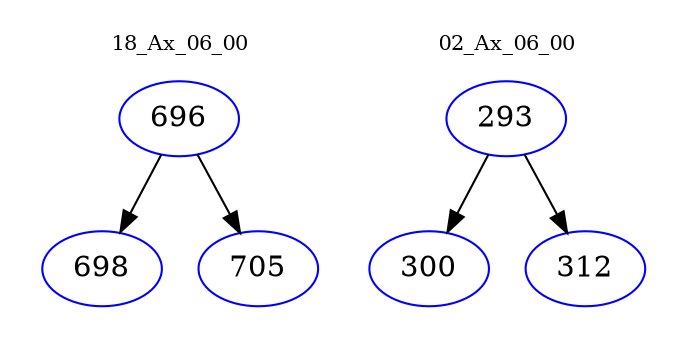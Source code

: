digraph{
subgraph cluster_0 {
color = white
label = "18_Ax_06_00";
fontsize=10;
T0_696 [label="696", color="blue"]
T0_696 -> T0_698 [color="black"]
T0_698 [label="698", color="blue"]
T0_696 -> T0_705 [color="black"]
T0_705 [label="705", color="blue"]
}
subgraph cluster_1 {
color = white
label = "02_Ax_06_00";
fontsize=10;
T1_293 [label="293", color="blue"]
T1_293 -> T1_300 [color="black"]
T1_300 [label="300", color="blue"]
T1_293 -> T1_312 [color="black"]
T1_312 [label="312", color="blue"]
}
}
